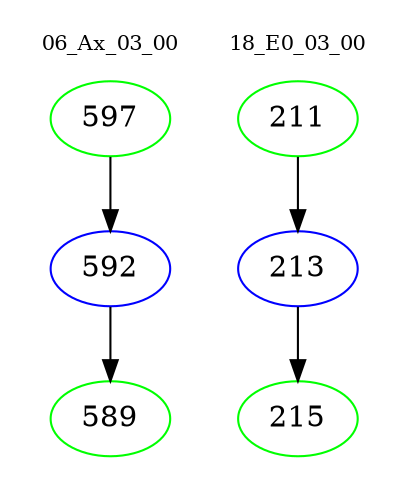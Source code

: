 digraph{
subgraph cluster_0 {
color = white
label = "06_Ax_03_00";
fontsize=10;
T0_597 [label="597", color="green"]
T0_597 -> T0_592 [color="black"]
T0_592 [label="592", color="blue"]
T0_592 -> T0_589 [color="black"]
T0_589 [label="589", color="green"]
}
subgraph cluster_1 {
color = white
label = "18_E0_03_00";
fontsize=10;
T1_211 [label="211", color="green"]
T1_211 -> T1_213 [color="black"]
T1_213 [label="213", color="blue"]
T1_213 -> T1_215 [color="black"]
T1_215 [label="215", color="green"]
}
}
